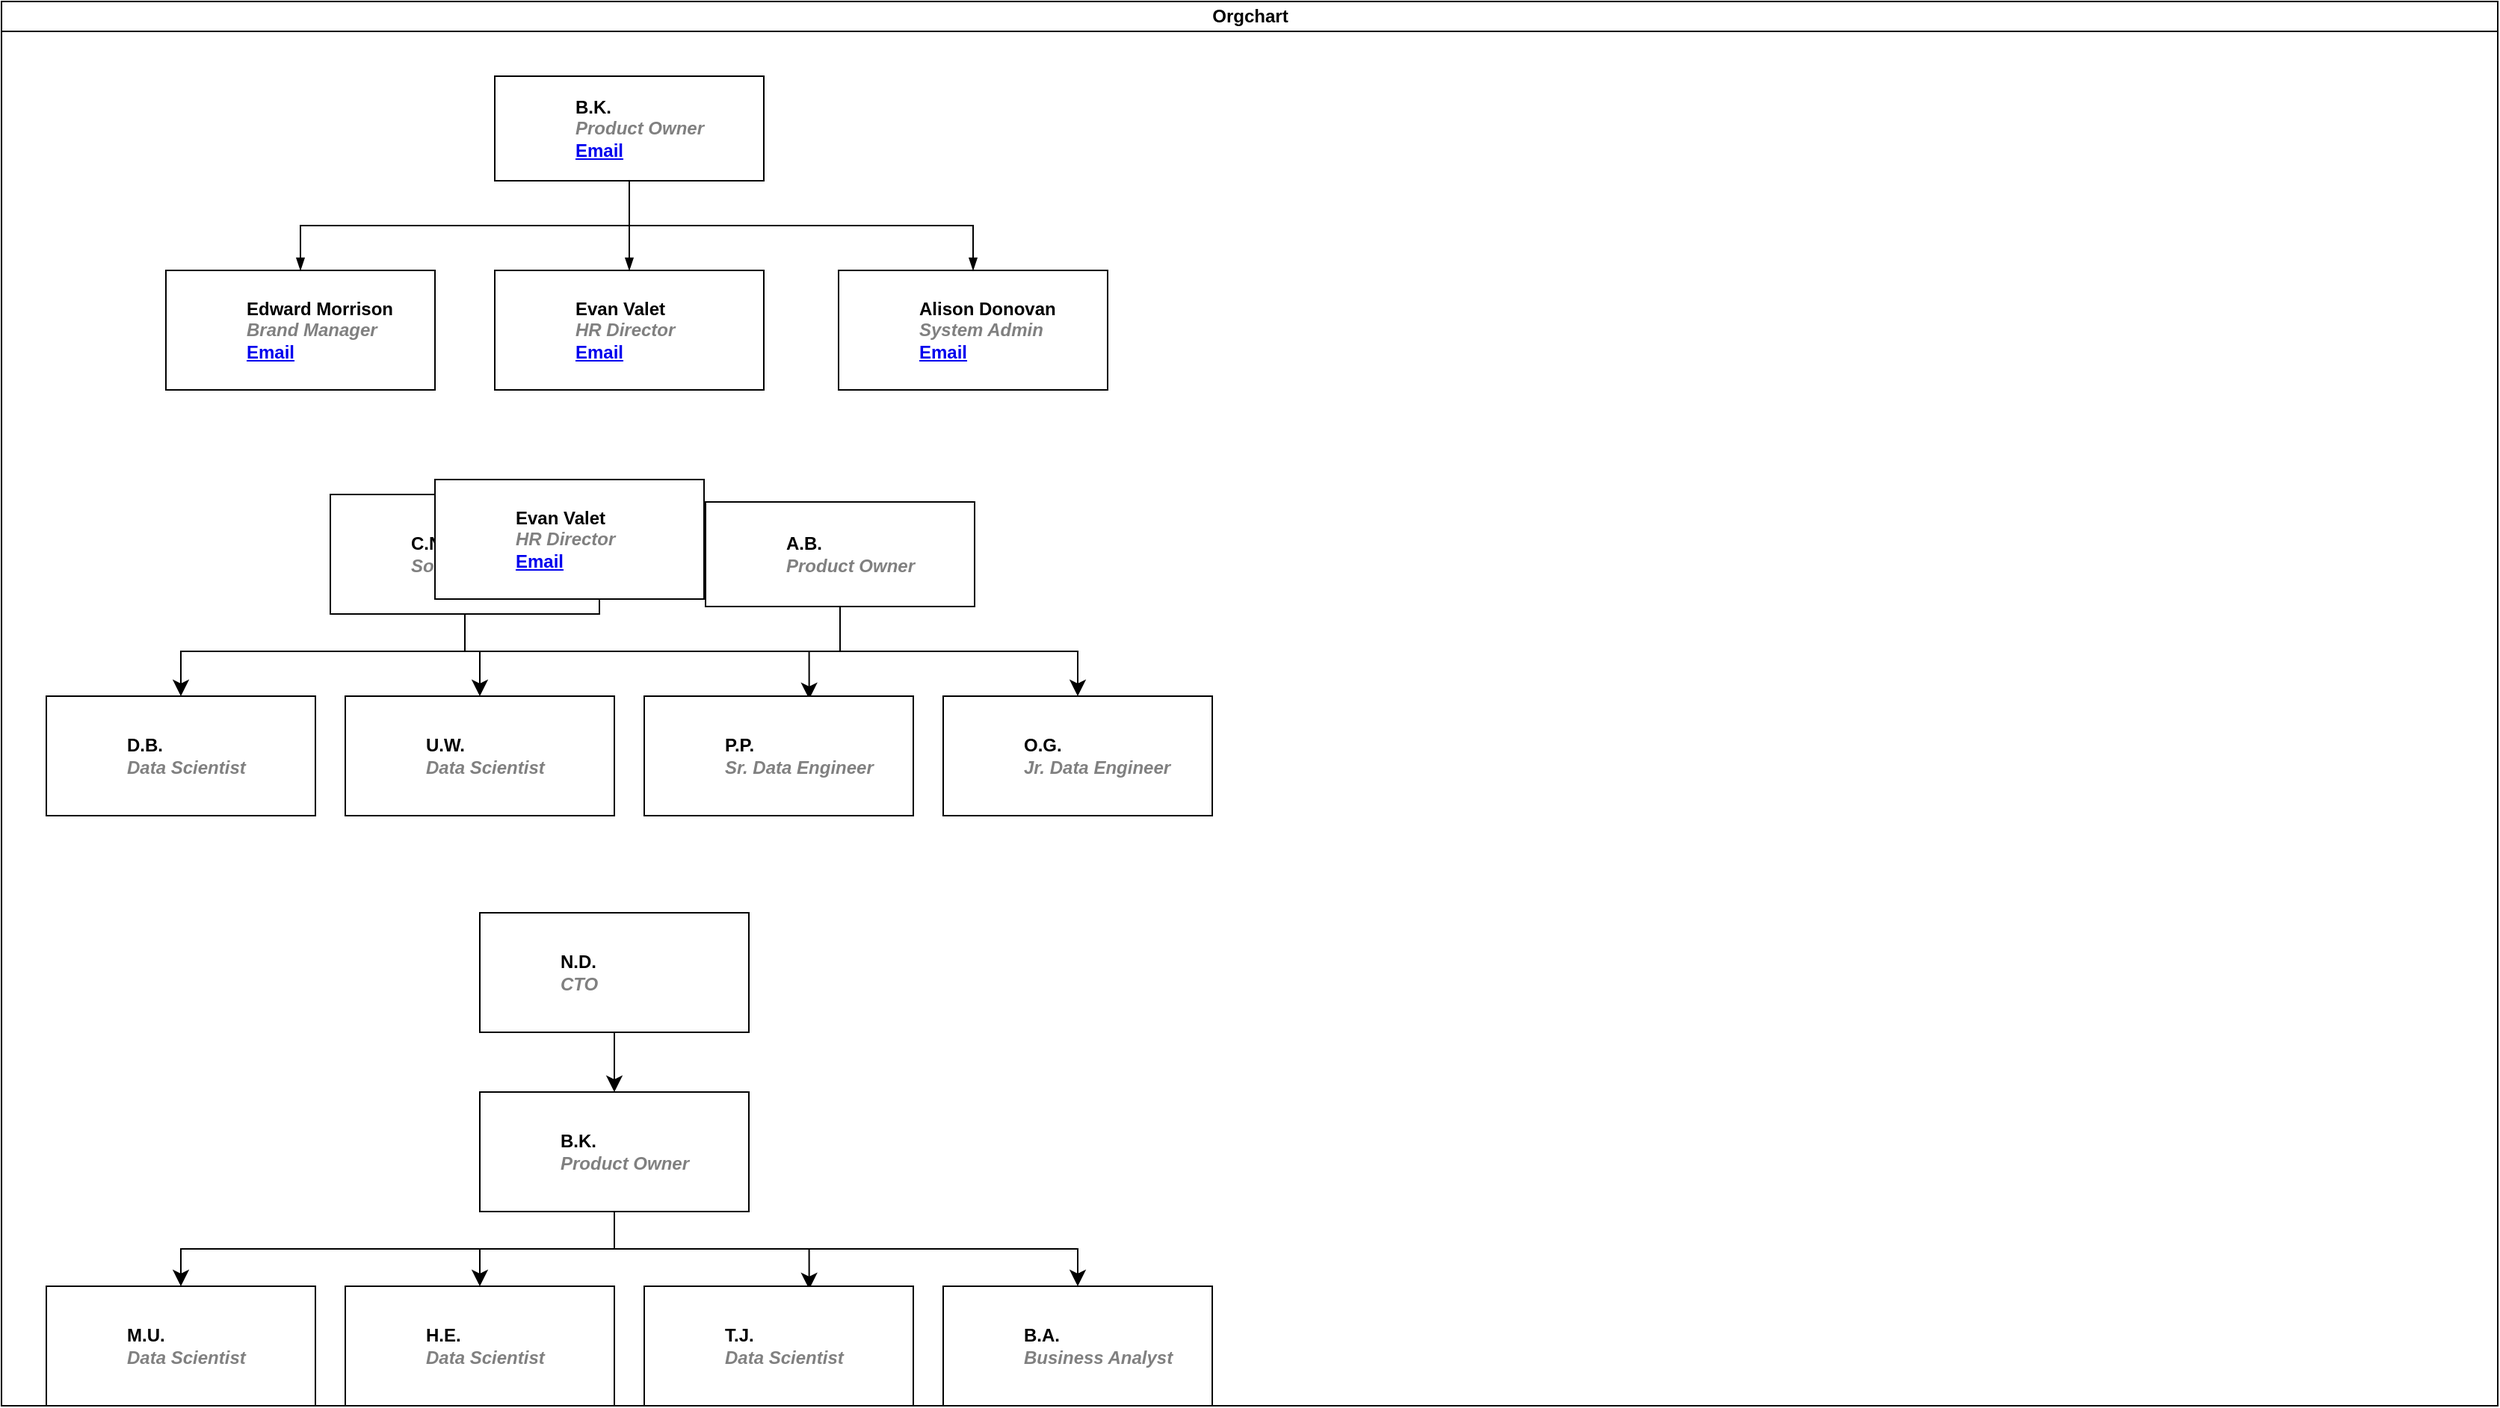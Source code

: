 <mxfile version="24.5.4" type="github">
  <diagram id="prtHgNgQTEPvFCAcTncT" name="Page-1">
    <mxGraphModel dx="1413" dy="772" grid="1" gridSize="10" guides="1" tooltips="1" connect="1" arrows="1" fold="1" page="1" pageScale="1" pageWidth="827" pageHeight="1169" math="0" shadow="0">
      <root>
        <mxCell id="0" />
        <mxCell id="1" parent="0" />
        <mxCell id="dNxyNK7c78bLwvsdeMH5-11" value="Orgchart" style="swimlane;html=1;startSize=20;horizontal=1;containerType=tree;glass=0;" parent="1" vertex="1">
          <mxGeometry x="40" y="80" width="1670" height="940" as="geometry" />
        </mxCell>
        <mxCell id="kxdW2_E-beVj-yv59OX0-28" style="edgeStyle=orthogonalEdgeStyle;rounded=0;orthogonalLoop=1;jettySize=auto;html=1;fontSize=12;startSize=8;endSize=8;" edge="1" parent="dNxyNK7c78bLwvsdeMH5-11" source="kxdW2_E-beVj-yv59OX0-27" target="kxdW2_E-beVj-yv59OX0-29">
          <mxGeometry relative="1" as="geometry">
            <Array as="points">
              <mxPoint x="561" y="435" />
              <mxPoint x="320" y="435" />
            </Array>
          </mxGeometry>
        </mxCell>
        <UserObject label="&lt;div&gt;&lt;span style=&quot;background-color: initial;&quot;&gt;U.W.&lt;/span&gt;&lt;br&gt;&lt;/div&gt;&lt;font color=&quot;#808080&quot;&gt;&lt;i&gt;Data Scientist&amp;nbsp;&lt;/i&gt;&lt;/font&gt;" name="Alison Donovan" position="System Admin" location="Office 3" email="me@example.com" placeholders="1" link="https://www.draw.io" id="kxdW2_E-beVj-yv59OX0-29">
          <mxCell style="label;image=https://cdn3.iconfinder.com/data/icons/user-avatars-1/512/users-2-128.png;whiteSpace=wrap;html=1;rounded=0;glass=0;" vertex="1" parent="dNxyNK7c78bLwvsdeMH5-11">
            <mxGeometry x="230" y="465" width="180" height="80" as="geometry" />
          </mxCell>
        </UserObject>
        <mxCell id="kxdW2_E-beVj-yv59OX0-30" style="edgeStyle=orthogonalEdgeStyle;rounded=0;orthogonalLoop=1;jettySize=auto;html=1;entryX=0.613;entryY=0.025;entryDx=0;entryDy=0;entryPerimeter=0;fontSize=12;startSize=8;endSize=8;exitX=0.5;exitY=1;exitDx=0;exitDy=0;" edge="1" parent="dNxyNK7c78bLwvsdeMH5-11" source="kxdW2_E-beVj-yv59OX0-27" target="kxdW2_E-beVj-yv59OX0-31">
          <mxGeometry relative="1" as="geometry" />
        </mxCell>
        <UserObject label="P.P.&lt;br&gt;&lt;font color=&quot;#808080&quot;&gt;&lt;i&gt;Sr. Data Engineer&lt;/i&gt;&lt;/font&gt;" name="Alison Donovan" position="System Admin" location="Office 3" email="me@example.com" placeholders="1" link="https://www.draw.io" id="kxdW2_E-beVj-yv59OX0-31">
          <mxCell style="label;image=https://cdn3.iconfinder.com/data/icons/user-avatars-1/512/users-2-128.png;whiteSpace=wrap;html=1;rounded=0;glass=0;" vertex="1" parent="dNxyNK7c78bLwvsdeMH5-11">
            <mxGeometry x="430" y="465" width="180" height="80" as="geometry" />
          </mxCell>
        </UserObject>
        <mxCell id="kxdW2_E-beVj-yv59OX0-32" style="edgeStyle=orthogonalEdgeStyle;rounded=0;orthogonalLoop=1;jettySize=auto;html=1;entryX=0.5;entryY=0;entryDx=0;entryDy=0;fontSize=12;startSize=8;endSize=8;exitX=0.5;exitY=1;exitDx=0;exitDy=0;" edge="1" parent="dNxyNK7c78bLwvsdeMH5-11" source="kxdW2_E-beVj-yv59OX0-27" target="kxdW2_E-beVj-yv59OX0-33">
          <mxGeometry relative="1" as="geometry">
            <mxPoint x="330" y="415" as="sourcePoint" />
            <mxPoint x="600" y="477" as="targetPoint" />
          </mxGeometry>
        </mxCell>
        <UserObject label="D.B.&lt;br&gt;&lt;font color=&quot;#808080&quot;&gt;&lt;i&gt;Data Scientist&amp;nbsp;&lt;/i&gt;&lt;/font&gt;" name="Evan Valet" position="HR Director" location="Office 4" email="me@example.com" placeholders="1" link="https://www.draw.io" id="kxdW2_E-beVj-yv59OX0-33">
          <mxCell style="label;image=https://cdn3.iconfinder.com/data/icons/user-avatars-1/512/users-9-2-128.png;whiteSpace=wrap;html=1;rounded=0;glass=0;treeFolding=1;treeMoving=1;" vertex="1" parent="dNxyNK7c78bLwvsdeMH5-11">
            <mxGeometry x="30" y="465" width="180" height="80" as="geometry" />
          </mxCell>
        </UserObject>
        <mxCell id="kxdW2_E-beVj-yv59OX0-34" style="edgeStyle=orthogonalEdgeStyle;rounded=0;orthogonalLoop=1;jettySize=auto;html=1;fontSize=12;startSize=8;endSize=8;exitX=0.5;exitY=1;exitDx=0;exitDy=0;" edge="1" parent="dNxyNK7c78bLwvsdeMH5-11" source="kxdW2_E-beVj-yv59OX0-27" target="kxdW2_E-beVj-yv59OX0-35">
          <mxGeometry relative="1" as="geometry">
            <mxPoint x="330" y="415" as="sourcePoint" />
            <mxPoint x="600" y="477" as="targetPoint" />
          </mxGeometry>
        </mxCell>
        <UserObject label="O.G.&lt;div&gt;&lt;i style=&quot;color: gray&quot;&gt;Jr. Data Engineer&lt;/i&gt;&lt;br&gt;&lt;/div&gt;" name="Edward Morrison" position="Brand Manager" location="Office 2" email="me@example.com" placeholders="1" link="https://www.draw.io" id="kxdW2_E-beVj-yv59OX0-35">
          <mxCell style="label;image=https://cdn3.iconfinder.com/data/icons/user-avatars-1/512/users-10-3-128.png;whiteSpace=wrap;html=1;rounded=0;glass=0;treeFolding=1;treeMoving=1;" vertex="1" parent="dNxyNK7c78bLwvsdeMH5-11">
            <mxGeometry x="630" y="465" width="180" height="80" as="geometry" />
          </mxCell>
        </UserObject>
        <UserObject label="A.B.&lt;br&gt;&lt;font color=&quot;#808080&quot;&gt;&lt;i&gt;Product Owner&lt;/i&gt;&lt;/font&gt;" name="Evan Valet" position="HR Director" location="Office 4" email="me@example.com" placeholders="1" link="https://www.draw.io" id="kxdW2_E-beVj-yv59OX0-27">
          <mxCell style="label;image=https://cdn3.iconfinder.com/data/icons/user-avatars-1/512/users-3-128.png;whiteSpace=wrap;html=1;rounded=0;glass=0;treeFolding=1;treeMoving=1;" vertex="1" parent="dNxyNK7c78bLwvsdeMH5-11">
            <mxGeometry x="471" y="335" width="180" height="70" as="geometry" />
          </mxCell>
        </UserObject>
        <mxCell id="kxdW2_E-beVj-yv59OX0-38" style="edgeStyle=none;curved=1;rounded=0;orthogonalLoop=1;jettySize=auto;html=1;entryX=0.5;entryY=1;entryDx=0;entryDy=0;fontSize=12;startSize=8;endSize=8;" edge="1" parent="dNxyNK7c78bLwvsdeMH5-11" source="kxdW2_E-beVj-yv59OX0-37" target="kxdW2_E-beVj-yv59OX0-37">
          <mxGeometry relative="1" as="geometry" />
        </mxCell>
        <UserObject label="C.N.&lt;br&gt;&lt;font color=&quot;#808080&quot;&gt;&lt;i&gt;Solution Archıtect&lt;/i&gt;&lt;/font&gt;" name="Evan Valet" position="HR Director" location="Office 4" email="me@example.com" placeholders="1" link="https://www.draw.io" id="kxdW2_E-beVj-yv59OX0-37">
          <mxCell style="label;image=https://cdn3.iconfinder.com/data/icons/user-avatars-1/512/users-9-2-128.png;whiteSpace=wrap;html=1;rounded=0;glass=0;treeFolding=1;treeMoving=1;" vertex="1" parent="dNxyNK7c78bLwvsdeMH5-11">
            <mxGeometry x="220" y="330" width="180" height="80" as="geometry" />
          </mxCell>
        </UserObject>
        <mxCell id="kxdW2_E-beVj-yv59OX0-39" value="" style="endArrow=none;html=1;rounded=0;fontSize=12;startSize=8;endSize=8;curved=1;entryX=0.5;entryY=1;entryDx=0;entryDy=0;" edge="1" parent="dNxyNK7c78bLwvsdeMH5-11" target="kxdW2_E-beVj-yv59OX0-37">
          <mxGeometry width="50" height="50" relative="1" as="geometry">
            <mxPoint x="310" y="435" as="sourcePoint" />
            <mxPoint x="340" y="445" as="targetPoint" />
          </mxGeometry>
        </mxCell>
        <mxCell id="kxdW2_E-beVj-yv59OX0-7" style="edgeStyle=none;curved=1;rounded=0;orthogonalLoop=1;jettySize=auto;html=1;fontSize=12;startSize=8;endSize=8;" edge="1" parent="dNxyNK7c78bLwvsdeMH5-11" source="kxdW2_E-beVj-yv59OX0-2" target="kxdW2_E-beVj-yv59OX0-6">
          <mxGeometry relative="1" as="geometry" />
        </mxCell>
        <mxCell id="kxdW2_E-beVj-yv59OX0-8" style="edgeStyle=orthogonalEdgeStyle;rounded=0;orthogonalLoop=1;jettySize=auto;html=1;fontSize=12;startSize=8;endSize=8;" edge="1" parent="dNxyNK7c78bLwvsdeMH5-11" source="kxdW2_E-beVj-yv59OX0-6" target="kxdW2_E-beVj-yv59OX0-4">
          <mxGeometry relative="1" as="geometry" />
        </mxCell>
        <mxCell id="kxdW2_E-beVj-yv59OX0-11" style="edgeStyle=orthogonalEdgeStyle;rounded=0;orthogonalLoop=1;jettySize=auto;html=1;entryX=0.613;entryY=0.025;entryDx=0;entryDy=0;entryPerimeter=0;fontSize=12;startSize=8;endSize=8;exitX=0.5;exitY=1;exitDx=0;exitDy=0;" edge="1" parent="dNxyNK7c78bLwvsdeMH5-11" source="kxdW2_E-beVj-yv59OX0-6" target="kxdW2_E-beVj-yv59OX0-5">
          <mxGeometry relative="1" as="geometry" />
        </mxCell>
        <mxCell id="kxdW2_E-beVj-yv59OX0-12" style="edgeStyle=orthogonalEdgeStyle;rounded=0;orthogonalLoop=1;jettySize=auto;html=1;entryX=0.5;entryY=0;entryDx=0;entryDy=0;fontSize=12;startSize=8;endSize=8;exitX=0.5;exitY=1;exitDx=0;exitDy=0;" edge="1" parent="dNxyNK7c78bLwvsdeMH5-11" source="kxdW2_E-beVj-yv59OX0-6" target="kxdW2_E-beVj-yv59OX0-3">
          <mxGeometry relative="1" as="geometry">
            <mxPoint x="330" y="810" as="sourcePoint" />
            <mxPoint x="600" y="872" as="targetPoint" />
          </mxGeometry>
        </mxCell>
        <mxCell id="kxdW2_E-beVj-yv59OX0-15" style="edgeStyle=orthogonalEdgeStyle;rounded=0;orthogonalLoop=1;jettySize=auto;html=1;fontSize=12;startSize=8;endSize=8;exitX=0.5;exitY=1;exitDx=0;exitDy=0;" edge="1" parent="dNxyNK7c78bLwvsdeMH5-11" source="kxdW2_E-beVj-yv59OX0-6" target="kxdW2_E-beVj-yv59OX0-14">
          <mxGeometry relative="1" as="geometry">
            <mxPoint x="330" y="810" as="sourcePoint" />
            <mxPoint x="600" y="872" as="targetPoint" />
          </mxGeometry>
        </mxCell>
        <UserObject label="H.E.&lt;br&gt;&lt;font color=&quot;#808080&quot;&gt;&lt;i&gt;Data Scientist&amp;nbsp;&lt;/i&gt;&lt;/font&gt;" name="Alison Donovan" position="System Admin" location="Office 3" email="me@example.com" placeholders="1" link="https://www.draw.io" id="kxdW2_E-beVj-yv59OX0-4">
          <mxCell style="label;image=https://cdn3.iconfinder.com/data/icons/user-avatars-1/512/users-2-128.png;whiteSpace=wrap;html=1;rounded=0;glass=0;" vertex="1" parent="dNxyNK7c78bLwvsdeMH5-11">
            <mxGeometry x="230" y="860" width="180" height="80" as="geometry" />
          </mxCell>
        </UserObject>
        <UserObject label="T.J.&lt;br&gt;&lt;font color=&quot;#808080&quot;&gt;&lt;i&gt;Data Scientist&amp;nbsp;&lt;/i&gt;&lt;/font&gt;" name="Alison Donovan" position="System Admin" location="Office 3" email="me@example.com" placeholders="1" link="https://www.draw.io" id="kxdW2_E-beVj-yv59OX0-5">
          <mxCell style="label;image=https://cdn3.iconfinder.com/data/icons/user-avatars-1/512/users-2-128.png;whiteSpace=wrap;html=1;rounded=0;glass=0;" vertex="1" parent="dNxyNK7c78bLwvsdeMH5-11">
            <mxGeometry x="430" y="860" width="180" height="80" as="geometry" />
          </mxCell>
        </UserObject>
        <UserObject label="M.U.&lt;br&gt;&lt;font color=&quot;#808080&quot;&gt;&lt;i&gt;Data Scientist&amp;nbsp;&lt;/i&gt;&lt;/font&gt;" name="Evan Valet" position="HR Director" location="Office 4" email="me@example.com" placeholders="1" link="https://www.draw.io" id="kxdW2_E-beVj-yv59OX0-3">
          <mxCell style="label;image=https://cdn3.iconfinder.com/data/icons/user-avatars-1/512/users-9-2-128.png;whiteSpace=wrap;html=1;rounded=0;glass=0;treeFolding=1;treeMoving=1;" vertex="1" parent="dNxyNK7c78bLwvsdeMH5-11">
            <mxGeometry x="30" y="860" width="180" height="80" as="geometry" />
          </mxCell>
        </UserObject>
        <UserObject label="B.K.&lt;br&gt;&lt;font color=&quot;#808080&quot;&gt;&lt;i&gt;Product Owner&lt;/i&gt;&lt;/font&gt;" name="Evan Valet" position="HR Director" location="Office 4" email="me@example.com" placeholders="1" link="https://www.draw.io" id="kxdW2_E-beVj-yv59OX0-6">
          <mxCell style="label;image=https://cdn3.iconfinder.com/data/icons/user-avatars-1/512/users-9-2-128.png;whiteSpace=wrap;html=1;rounded=0;glass=0;treeFolding=1;treeMoving=1;" vertex="1" parent="dNxyNK7c78bLwvsdeMH5-11">
            <mxGeometry x="320" y="730" width="180" height="80" as="geometry" />
          </mxCell>
        </UserObject>
        <UserObject label="N.D.&lt;div&gt;&lt;i style=&quot;color: gray&quot;&gt;CTO&lt;/i&gt;&lt;br&gt;&lt;/div&gt;" name="Edward Morrison" position="Brand Manager" location="Office 2" email="me@example.com" placeholders="1" link="https://www.draw.io" id="kxdW2_E-beVj-yv59OX0-2">
          <mxCell style="label;image=https://cdn3.iconfinder.com/data/icons/user-avatars-1/512/users-10-3-128.png;whiteSpace=wrap;html=1;rounded=0;glass=0;treeFolding=1;treeMoving=1;" vertex="1" parent="dNxyNK7c78bLwvsdeMH5-11">
            <mxGeometry x="320" y="610" width="180" height="80" as="geometry" />
          </mxCell>
        </UserObject>
        <UserObject label="B.A.&lt;div&gt;&lt;i style=&quot;color: gray&quot;&gt;Business Analyst&lt;/i&gt;&lt;br&gt;&lt;/div&gt;" name="Edward Morrison" position="Brand Manager" location="Office 2" email="me@example.com" placeholders="1" link="https://www.draw.io" id="kxdW2_E-beVj-yv59OX0-14">
          <mxCell style="label;image=https://cdn3.iconfinder.com/data/icons/user-avatars-1/512/users-10-3-128.png;whiteSpace=wrap;html=1;rounded=0;glass=0;treeFolding=1;treeMoving=1;" vertex="1" parent="dNxyNK7c78bLwvsdeMH5-11">
            <mxGeometry x="630" y="860" width="180" height="80" as="geometry" />
          </mxCell>
        </UserObject>
        <mxCell id="dNxyNK7c78bLwvsdeMH5-13" value="" style="endArrow=blockThin;endFill=1;fontSize=11;edgeStyle=elbowEdgeStyle;elbow=vertical;rounded=0;" parent="dNxyNK7c78bLwvsdeMH5-11" source="dNxyNK7c78bLwvsdeMH5-12" target="dNxyNK7c78bLwvsdeMH5-14" edge="1">
          <mxGeometry relative="1" as="geometry" />
        </mxCell>
        <UserObject label="%name%&lt;br&gt;&lt;i style=&quot;color: gray&quot;&gt;%position%&lt;/i&gt;&lt;br&gt;&lt;a href=&quot;mailto:%email%&quot;&gt;Email&lt;/a&gt;" name="Edward Morrison" position="Brand Manager" location="Office 2" email="me@example.com" placeholders="1" link="https://www.draw.io" id="dNxyNK7c78bLwvsdeMH5-14">
          <mxCell style="label;image=https://cdn3.iconfinder.com/data/icons/user-avatars-1/512/users-10-3-128.png;whiteSpace=wrap;html=1;rounded=0;glass=0;treeFolding=1;treeMoving=1;" parent="dNxyNK7c78bLwvsdeMH5-11" vertex="1">
            <mxGeometry x="110" y="180" width="180" height="80" as="geometry" />
          </mxCell>
        </UserObject>
        <mxCell id="dNxyNK7c78bLwvsdeMH5-15" value="" style="endArrow=blockThin;endFill=1;fontSize=11;edgeStyle=elbowEdgeStyle;elbow=vertical;rounded=0;" parent="dNxyNK7c78bLwvsdeMH5-11" source="dNxyNK7c78bLwvsdeMH5-12" target="dNxyNK7c78bLwvsdeMH5-16" edge="1">
          <mxGeometry relative="1" as="geometry" />
        </mxCell>
        <UserObject label="%name%&lt;br&gt;&lt;i style=&quot;color: gray&quot;&gt;%position%&lt;/i&gt;&lt;br&gt;&lt;a href=&quot;mailto:%email%&quot;&gt;Email&lt;/a&gt;" name="Evan Valet" position="HR Director" location="Office 4" email="me@example.com" placeholders="1" link="https://www.draw.io" id="dNxyNK7c78bLwvsdeMH5-16">
          <mxCell style="label;image=https://cdn3.iconfinder.com/data/icons/user-avatars-1/512/users-9-2-128.png;whiteSpace=wrap;html=1;rounded=0;glass=0;treeFolding=1;treeMoving=1;" parent="dNxyNK7c78bLwvsdeMH5-11" vertex="1" collapsed="1">
            <mxGeometry x="330" y="180" width="180" height="80" as="geometry" />
          </mxCell>
        </UserObject>
        <mxCell id="dNxyNK7c78bLwvsdeMH5-17" value="" style="endArrow=blockThin;endFill=1;fontSize=11;edgeStyle=elbowEdgeStyle;elbow=vertical;rounded=0;" parent="dNxyNK7c78bLwvsdeMH5-11" source="dNxyNK7c78bLwvsdeMH5-12" target="dNxyNK7c78bLwvsdeMH5-18" edge="1">
          <mxGeometry relative="1" as="geometry" />
        </mxCell>
        <UserObject label="%name%&lt;br&gt;&lt;i style=&quot;color: gray&quot;&gt;%position%&lt;/i&gt;&lt;br&gt;&lt;a href=&quot;mailto:%email%&quot;&gt;Email&lt;/a&gt;" name="Alison Donovan" position="System Admin" location="Office 3" email="me@example.com" placeholders="1" link="https://www.draw.io" id="dNxyNK7c78bLwvsdeMH5-18">
          <mxCell style="label;image=https://cdn3.iconfinder.com/data/icons/user-avatars-1/512/users-2-128.png;whiteSpace=wrap;html=1;rounded=0;glass=0;" parent="dNxyNK7c78bLwvsdeMH5-11" vertex="1">
            <mxGeometry x="560" y="180" width="180" height="80" as="geometry" />
          </mxCell>
        </UserObject>
        <UserObject label="%name%&lt;br&gt;&lt;i style=&quot;color: gray&quot;&gt;%position%&lt;/i&gt;&lt;br&gt;&lt;a href=&quot;mailto:%email%&quot;&gt;Email&lt;/a&gt;" name="B.K." position="Product Owner " location="Office 1" email="me@example.com" placeholders="1" link="https://www.draw.io" id="dNxyNK7c78bLwvsdeMH5-12">
          <mxCell style="label;image=https://cdn3.iconfinder.com/data/icons/user-avatars-1/512/users-3-128.png;whiteSpace=wrap;html=1;rounded=0;glass=0;treeMoving=1;treeFolding=1;" parent="dNxyNK7c78bLwvsdeMH5-11" vertex="1">
            <mxGeometry x="330" y="50" width="180" height="70" as="geometry" />
          </mxCell>
        </UserObject>
        <UserObject label="Evan Valet&lt;br&gt;&lt;i style=&quot;color: gray&quot;&gt;HR Director&lt;/i&gt;&lt;br&gt;&lt;a href=&quot;mailto:me@example.com&quot;&gt;Email&lt;/a&gt;" name="Evan Valet" position="HR Director" location="Office 4" email="me@example.com" placeholders="1" link="https://www.draw.io" id="kxdW2_E-beVj-yv59OX0-1">
          <mxCell style="label;image=https://cdn3.iconfinder.com/data/icons/user-avatars-1/512/users-9-2-128.png;whiteSpace=wrap;html=1;rounded=0;glass=0;treeFolding=1;treeMoving=1;" vertex="1" parent="1">
            <mxGeometry x="330" y="400" width="180" height="80" as="geometry" />
          </mxCell>
        </UserObject>
      </root>
    </mxGraphModel>
  </diagram>
</mxfile>
